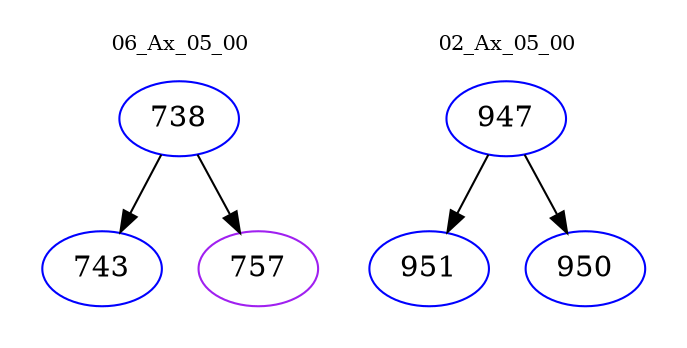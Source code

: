 digraph{
subgraph cluster_0 {
color = white
label = "06_Ax_05_00";
fontsize=10;
T0_738 [label="738", color="blue"]
T0_738 -> T0_743 [color="black"]
T0_743 [label="743", color="blue"]
T0_738 -> T0_757 [color="black"]
T0_757 [label="757", color="purple"]
}
subgraph cluster_1 {
color = white
label = "02_Ax_05_00";
fontsize=10;
T1_947 [label="947", color="blue"]
T1_947 -> T1_951 [color="black"]
T1_951 [label="951", color="blue"]
T1_947 -> T1_950 [color="black"]
T1_950 [label="950", color="blue"]
}
}
